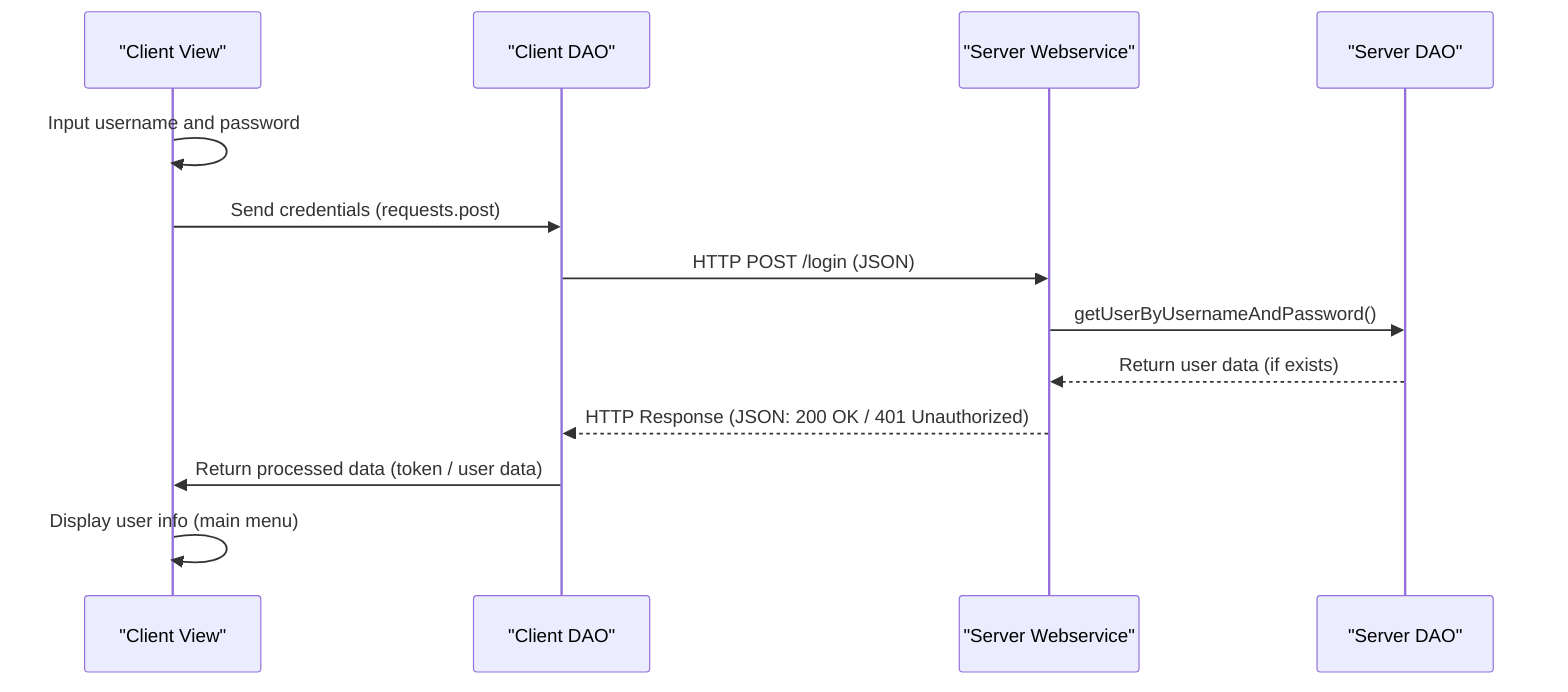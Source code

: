 sequenceDiagram
    participant ClientView as "Client View"
    participant ClientDAO as "Client DAO"
    participant ServerWebservice as "Server Webservice"
    participant ServerDAO as "Server DAO"

    ClientView->>ClientView: Input username and password
    ClientView->>ClientDAO: Send credentials (requests.post)
    ClientDAO->>ServerWebservice: HTTP POST /login (JSON)
    ServerWebservice->>ServerDAO: getUserByUsernameAndPassword()
    ServerDAO-->>ServerWebservice: Return user data (if exists)
    ServerWebservice-->>ClientDAO: HTTP Response (JSON: 200 OK / 401 Unauthorized)
    ClientDAO->>ClientView: Return processed data (token / user data)
    ClientView->>ClientView: Display user info (main menu)